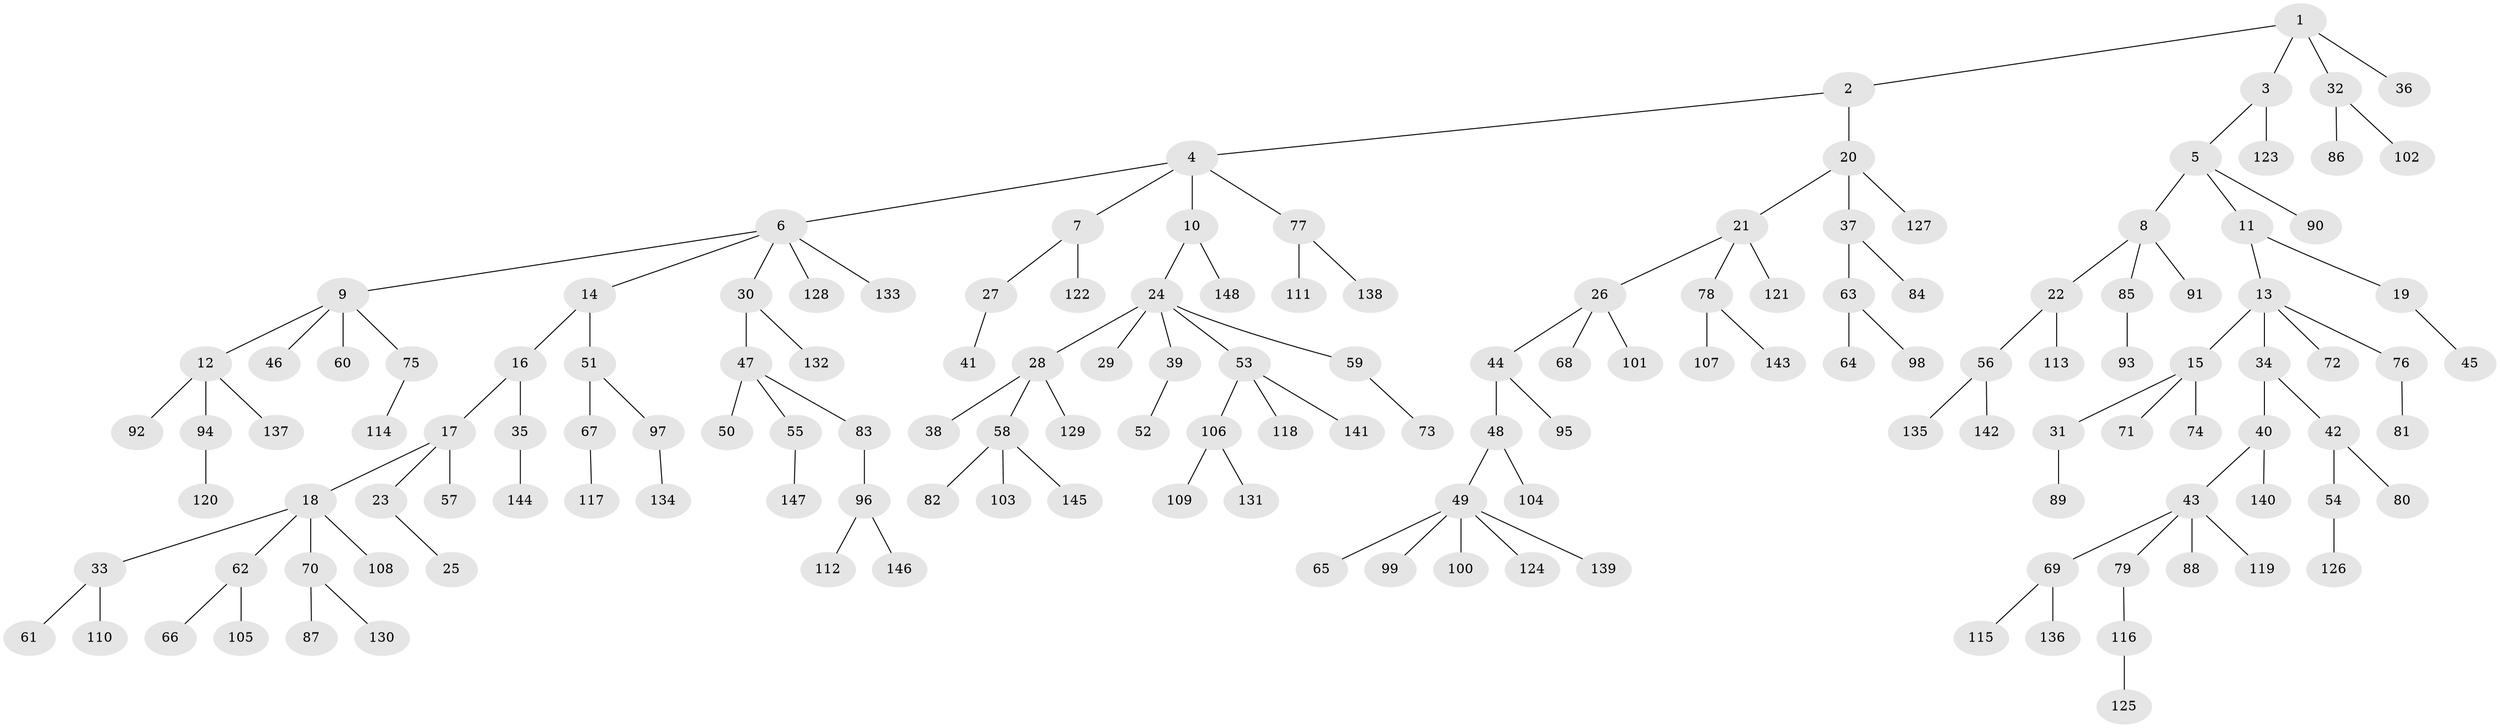 // coarse degree distribution, {5: 0.05405405405405406, 3: 0.06756756756756757, 8: 0.013513513513513514, 2: 0.16216216216216217, 4: 0.05405405405405406, 6: 0.04054054054054054, 1: 0.6081081081081081}
// Generated by graph-tools (version 1.1) at 2025/19/03/04/25 18:19:16]
// undirected, 148 vertices, 147 edges
graph export_dot {
graph [start="1"]
  node [color=gray90,style=filled];
  1;
  2;
  3;
  4;
  5;
  6;
  7;
  8;
  9;
  10;
  11;
  12;
  13;
  14;
  15;
  16;
  17;
  18;
  19;
  20;
  21;
  22;
  23;
  24;
  25;
  26;
  27;
  28;
  29;
  30;
  31;
  32;
  33;
  34;
  35;
  36;
  37;
  38;
  39;
  40;
  41;
  42;
  43;
  44;
  45;
  46;
  47;
  48;
  49;
  50;
  51;
  52;
  53;
  54;
  55;
  56;
  57;
  58;
  59;
  60;
  61;
  62;
  63;
  64;
  65;
  66;
  67;
  68;
  69;
  70;
  71;
  72;
  73;
  74;
  75;
  76;
  77;
  78;
  79;
  80;
  81;
  82;
  83;
  84;
  85;
  86;
  87;
  88;
  89;
  90;
  91;
  92;
  93;
  94;
  95;
  96;
  97;
  98;
  99;
  100;
  101;
  102;
  103;
  104;
  105;
  106;
  107;
  108;
  109;
  110;
  111;
  112;
  113;
  114;
  115;
  116;
  117;
  118;
  119;
  120;
  121;
  122;
  123;
  124;
  125;
  126;
  127;
  128;
  129;
  130;
  131;
  132;
  133;
  134;
  135;
  136;
  137;
  138;
  139;
  140;
  141;
  142;
  143;
  144;
  145;
  146;
  147;
  148;
  1 -- 2;
  1 -- 3;
  1 -- 32;
  1 -- 36;
  2 -- 4;
  2 -- 20;
  3 -- 5;
  3 -- 123;
  4 -- 6;
  4 -- 7;
  4 -- 10;
  4 -- 77;
  5 -- 8;
  5 -- 11;
  5 -- 90;
  6 -- 9;
  6 -- 14;
  6 -- 30;
  6 -- 128;
  6 -- 133;
  7 -- 27;
  7 -- 122;
  8 -- 22;
  8 -- 85;
  8 -- 91;
  9 -- 12;
  9 -- 46;
  9 -- 60;
  9 -- 75;
  10 -- 24;
  10 -- 148;
  11 -- 13;
  11 -- 19;
  12 -- 92;
  12 -- 94;
  12 -- 137;
  13 -- 15;
  13 -- 34;
  13 -- 72;
  13 -- 76;
  14 -- 16;
  14 -- 51;
  15 -- 31;
  15 -- 71;
  15 -- 74;
  16 -- 17;
  16 -- 35;
  17 -- 18;
  17 -- 23;
  17 -- 57;
  18 -- 33;
  18 -- 62;
  18 -- 70;
  18 -- 108;
  19 -- 45;
  20 -- 21;
  20 -- 37;
  20 -- 127;
  21 -- 26;
  21 -- 78;
  21 -- 121;
  22 -- 56;
  22 -- 113;
  23 -- 25;
  24 -- 28;
  24 -- 29;
  24 -- 39;
  24 -- 53;
  24 -- 59;
  26 -- 44;
  26 -- 68;
  26 -- 101;
  27 -- 41;
  28 -- 38;
  28 -- 58;
  28 -- 129;
  30 -- 47;
  30 -- 132;
  31 -- 89;
  32 -- 86;
  32 -- 102;
  33 -- 61;
  33 -- 110;
  34 -- 40;
  34 -- 42;
  35 -- 144;
  37 -- 63;
  37 -- 84;
  39 -- 52;
  40 -- 43;
  40 -- 140;
  42 -- 54;
  42 -- 80;
  43 -- 69;
  43 -- 79;
  43 -- 88;
  43 -- 119;
  44 -- 48;
  44 -- 95;
  47 -- 50;
  47 -- 55;
  47 -- 83;
  48 -- 49;
  48 -- 104;
  49 -- 65;
  49 -- 99;
  49 -- 100;
  49 -- 124;
  49 -- 139;
  51 -- 67;
  51 -- 97;
  53 -- 106;
  53 -- 118;
  53 -- 141;
  54 -- 126;
  55 -- 147;
  56 -- 135;
  56 -- 142;
  58 -- 82;
  58 -- 103;
  58 -- 145;
  59 -- 73;
  62 -- 66;
  62 -- 105;
  63 -- 64;
  63 -- 98;
  67 -- 117;
  69 -- 115;
  69 -- 136;
  70 -- 87;
  70 -- 130;
  75 -- 114;
  76 -- 81;
  77 -- 111;
  77 -- 138;
  78 -- 107;
  78 -- 143;
  79 -- 116;
  83 -- 96;
  85 -- 93;
  94 -- 120;
  96 -- 112;
  96 -- 146;
  97 -- 134;
  106 -- 109;
  106 -- 131;
  116 -- 125;
}
